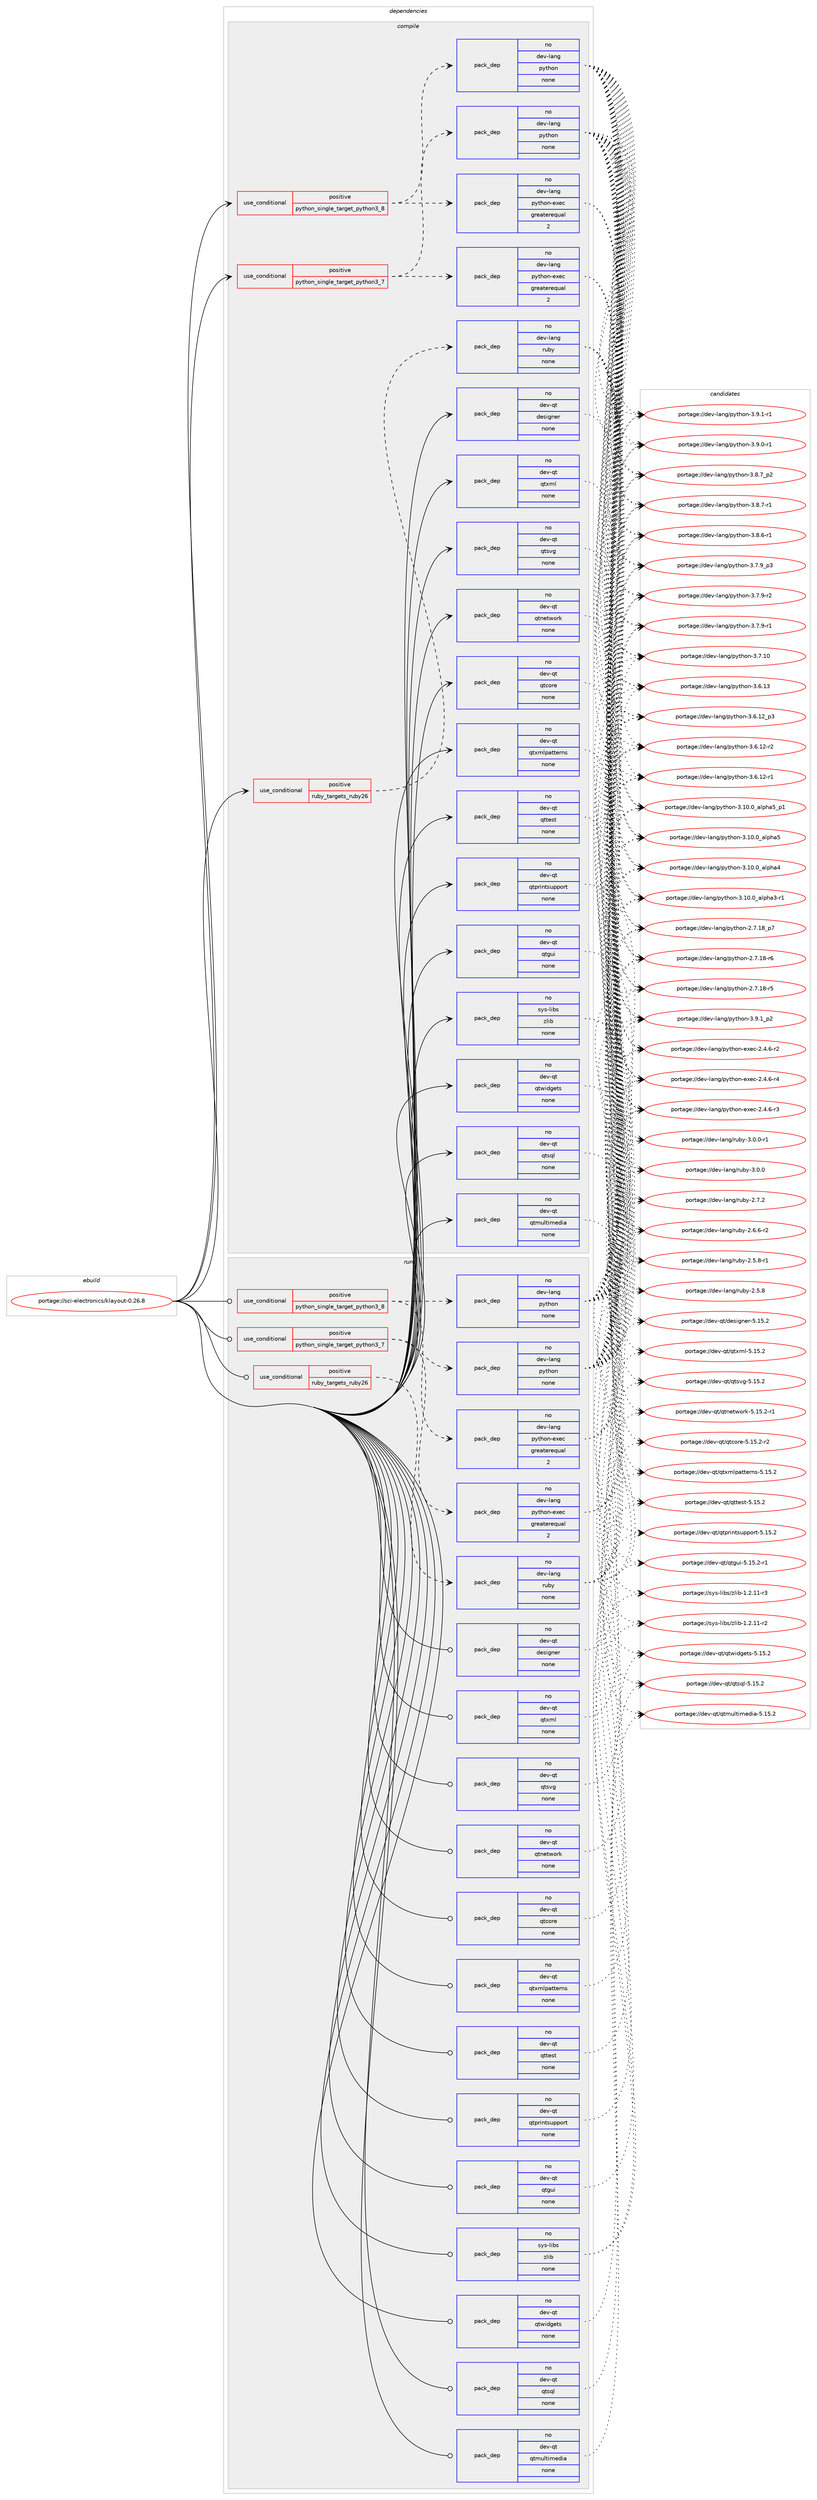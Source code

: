 digraph prolog {

# *************
# Graph options
# *************

newrank=true;
concentrate=true;
compound=true;
graph [rankdir=LR,fontname=Helvetica,fontsize=10,ranksep=1.5];#, ranksep=2.5, nodesep=0.2];
edge  [arrowhead=vee];
node  [fontname=Helvetica,fontsize=10];

# **********
# The ebuild
# **********

subgraph cluster_leftcol {
color=gray;
rank=same;
label=<<i>ebuild</i>>;
id [label="portage://sci-electronics/klayout-0.26.8", color=red, width=4, href="../sci-electronics/klayout-0.26.8.svg"];
}

# ****************
# The dependencies
# ****************

subgraph cluster_midcol {
color=gray;
label=<<i>dependencies</i>>;
subgraph cluster_compile {
fillcolor="#eeeeee";
style=filled;
label=<<i>compile</i>>;
subgraph cond2726 {
dependency9476 [label=<<TABLE BORDER="0" CELLBORDER="1" CELLSPACING="0" CELLPADDING="4"><TR><TD ROWSPAN="3" CELLPADDING="10">use_conditional</TD></TR><TR><TD>positive</TD></TR><TR><TD>python_single_target_python3_7</TD></TR></TABLE>>, shape=none, color=red];
subgraph pack6664 {
dependency9477 [label=<<TABLE BORDER="0" CELLBORDER="1" CELLSPACING="0" CELLPADDING="4" WIDTH="220"><TR><TD ROWSPAN="6" CELLPADDING="30">pack_dep</TD></TR><TR><TD WIDTH="110">no</TD></TR><TR><TD>dev-lang</TD></TR><TR><TD>python</TD></TR><TR><TD>none</TD></TR><TR><TD></TD></TR></TABLE>>, shape=none, color=blue];
}
dependency9476:e -> dependency9477:w [weight=20,style="dashed",arrowhead="vee"];
subgraph pack6665 {
dependency9478 [label=<<TABLE BORDER="0" CELLBORDER="1" CELLSPACING="0" CELLPADDING="4" WIDTH="220"><TR><TD ROWSPAN="6" CELLPADDING="30">pack_dep</TD></TR><TR><TD WIDTH="110">no</TD></TR><TR><TD>dev-lang</TD></TR><TR><TD>python-exec</TD></TR><TR><TD>greaterequal</TD></TR><TR><TD>2</TD></TR></TABLE>>, shape=none, color=blue];
}
dependency9476:e -> dependency9478:w [weight=20,style="dashed",arrowhead="vee"];
}
id:e -> dependency9476:w [weight=20,style="solid",arrowhead="vee"];
subgraph cond2727 {
dependency9479 [label=<<TABLE BORDER="0" CELLBORDER="1" CELLSPACING="0" CELLPADDING="4"><TR><TD ROWSPAN="3" CELLPADDING="10">use_conditional</TD></TR><TR><TD>positive</TD></TR><TR><TD>python_single_target_python3_8</TD></TR></TABLE>>, shape=none, color=red];
subgraph pack6666 {
dependency9480 [label=<<TABLE BORDER="0" CELLBORDER="1" CELLSPACING="0" CELLPADDING="4" WIDTH="220"><TR><TD ROWSPAN="6" CELLPADDING="30">pack_dep</TD></TR><TR><TD WIDTH="110">no</TD></TR><TR><TD>dev-lang</TD></TR><TR><TD>python</TD></TR><TR><TD>none</TD></TR><TR><TD></TD></TR></TABLE>>, shape=none, color=blue];
}
dependency9479:e -> dependency9480:w [weight=20,style="dashed",arrowhead="vee"];
subgraph pack6667 {
dependency9481 [label=<<TABLE BORDER="0" CELLBORDER="1" CELLSPACING="0" CELLPADDING="4" WIDTH="220"><TR><TD ROWSPAN="6" CELLPADDING="30">pack_dep</TD></TR><TR><TD WIDTH="110">no</TD></TR><TR><TD>dev-lang</TD></TR><TR><TD>python-exec</TD></TR><TR><TD>greaterequal</TD></TR><TR><TD>2</TD></TR></TABLE>>, shape=none, color=blue];
}
dependency9479:e -> dependency9481:w [weight=20,style="dashed",arrowhead="vee"];
}
id:e -> dependency9479:w [weight=20,style="solid",arrowhead="vee"];
subgraph cond2728 {
dependency9482 [label=<<TABLE BORDER="0" CELLBORDER="1" CELLSPACING="0" CELLPADDING="4"><TR><TD ROWSPAN="3" CELLPADDING="10">use_conditional</TD></TR><TR><TD>positive</TD></TR><TR><TD>ruby_targets_ruby26</TD></TR></TABLE>>, shape=none, color=red];
subgraph pack6668 {
dependency9483 [label=<<TABLE BORDER="0" CELLBORDER="1" CELLSPACING="0" CELLPADDING="4" WIDTH="220"><TR><TD ROWSPAN="6" CELLPADDING="30">pack_dep</TD></TR><TR><TD WIDTH="110">no</TD></TR><TR><TD>dev-lang</TD></TR><TR><TD>ruby</TD></TR><TR><TD>none</TD></TR><TR><TD></TD></TR></TABLE>>, shape=none, color=blue];
}
dependency9482:e -> dependency9483:w [weight=20,style="dashed",arrowhead="vee"];
}
id:e -> dependency9482:w [weight=20,style="solid",arrowhead="vee"];
subgraph pack6669 {
dependency9484 [label=<<TABLE BORDER="0" CELLBORDER="1" CELLSPACING="0" CELLPADDING="4" WIDTH="220"><TR><TD ROWSPAN="6" CELLPADDING="30">pack_dep</TD></TR><TR><TD WIDTH="110">no</TD></TR><TR><TD>dev-qt</TD></TR><TR><TD>designer</TD></TR><TR><TD>none</TD></TR><TR><TD></TD></TR></TABLE>>, shape=none, color=blue];
}
id:e -> dependency9484:w [weight=20,style="solid",arrowhead="vee"];
subgraph pack6670 {
dependency9485 [label=<<TABLE BORDER="0" CELLBORDER="1" CELLSPACING="0" CELLPADDING="4" WIDTH="220"><TR><TD ROWSPAN="6" CELLPADDING="30">pack_dep</TD></TR><TR><TD WIDTH="110">no</TD></TR><TR><TD>dev-qt</TD></TR><TR><TD>qtcore</TD></TR><TR><TD>none</TD></TR><TR><TD></TD></TR></TABLE>>, shape=none, color=blue];
}
id:e -> dependency9485:w [weight=20,style="solid",arrowhead="vee"];
subgraph pack6671 {
dependency9486 [label=<<TABLE BORDER="0" CELLBORDER="1" CELLSPACING="0" CELLPADDING="4" WIDTH="220"><TR><TD ROWSPAN="6" CELLPADDING="30">pack_dep</TD></TR><TR><TD WIDTH="110">no</TD></TR><TR><TD>dev-qt</TD></TR><TR><TD>qtgui</TD></TR><TR><TD>none</TD></TR><TR><TD></TD></TR></TABLE>>, shape=none, color=blue];
}
id:e -> dependency9486:w [weight=20,style="solid",arrowhead="vee"];
subgraph pack6672 {
dependency9487 [label=<<TABLE BORDER="0" CELLBORDER="1" CELLSPACING="0" CELLPADDING="4" WIDTH="220"><TR><TD ROWSPAN="6" CELLPADDING="30">pack_dep</TD></TR><TR><TD WIDTH="110">no</TD></TR><TR><TD>dev-qt</TD></TR><TR><TD>qtmultimedia</TD></TR><TR><TD>none</TD></TR><TR><TD></TD></TR></TABLE>>, shape=none, color=blue];
}
id:e -> dependency9487:w [weight=20,style="solid",arrowhead="vee"];
subgraph pack6673 {
dependency9488 [label=<<TABLE BORDER="0" CELLBORDER="1" CELLSPACING="0" CELLPADDING="4" WIDTH="220"><TR><TD ROWSPAN="6" CELLPADDING="30">pack_dep</TD></TR><TR><TD WIDTH="110">no</TD></TR><TR><TD>dev-qt</TD></TR><TR><TD>qtnetwork</TD></TR><TR><TD>none</TD></TR><TR><TD></TD></TR></TABLE>>, shape=none, color=blue];
}
id:e -> dependency9488:w [weight=20,style="solid",arrowhead="vee"];
subgraph pack6674 {
dependency9489 [label=<<TABLE BORDER="0" CELLBORDER="1" CELLSPACING="0" CELLPADDING="4" WIDTH="220"><TR><TD ROWSPAN="6" CELLPADDING="30">pack_dep</TD></TR><TR><TD WIDTH="110">no</TD></TR><TR><TD>dev-qt</TD></TR><TR><TD>qtprintsupport</TD></TR><TR><TD>none</TD></TR><TR><TD></TD></TR></TABLE>>, shape=none, color=blue];
}
id:e -> dependency9489:w [weight=20,style="solid",arrowhead="vee"];
subgraph pack6675 {
dependency9490 [label=<<TABLE BORDER="0" CELLBORDER="1" CELLSPACING="0" CELLPADDING="4" WIDTH="220"><TR><TD ROWSPAN="6" CELLPADDING="30">pack_dep</TD></TR><TR><TD WIDTH="110">no</TD></TR><TR><TD>dev-qt</TD></TR><TR><TD>qtsql</TD></TR><TR><TD>none</TD></TR><TR><TD></TD></TR></TABLE>>, shape=none, color=blue];
}
id:e -> dependency9490:w [weight=20,style="solid",arrowhead="vee"];
subgraph pack6676 {
dependency9491 [label=<<TABLE BORDER="0" CELLBORDER="1" CELLSPACING="0" CELLPADDING="4" WIDTH="220"><TR><TD ROWSPAN="6" CELLPADDING="30">pack_dep</TD></TR><TR><TD WIDTH="110">no</TD></TR><TR><TD>dev-qt</TD></TR><TR><TD>qtsvg</TD></TR><TR><TD>none</TD></TR><TR><TD></TD></TR></TABLE>>, shape=none, color=blue];
}
id:e -> dependency9491:w [weight=20,style="solid",arrowhead="vee"];
subgraph pack6677 {
dependency9492 [label=<<TABLE BORDER="0" CELLBORDER="1" CELLSPACING="0" CELLPADDING="4" WIDTH="220"><TR><TD ROWSPAN="6" CELLPADDING="30">pack_dep</TD></TR><TR><TD WIDTH="110">no</TD></TR><TR><TD>dev-qt</TD></TR><TR><TD>qttest</TD></TR><TR><TD>none</TD></TR><TR><TD></TD></TR></TABLE>>, shape=none, color=blue];
}
id:e -> dependency9492:w [weight=20,style="solid",arrowhead="vee"];
subgraph pack6678 {
dependency9493 [label=<<TABLE BORDER="0" CELLBORDER="1" CELLSPACING="0" CELLPADDING="4" WIDTH="220"><TR><TD ROWSPAN="6" CELLPADDING="30">pack_dep</TD></TR><TR><TD WIDTH="110">no</TD></TR><TR><TD>dev-qt</TD></TR><TR><TD>qtwidgets</TD></TR><TR><TD>none</TD></TR><TR><TD></TD></TR></TABLE>>, shape=none, color=blue];
}
id:e -> dependency9493:w [weight=20,style="solid",arrowhead="vee"];
subgraph pack6679 {
dependency9494 [label=<<TABLE BORDER="0" CELLBORDER="1" CELLSPACING="0" CELLPADDING="4" WIDTH="220"><TR><TD ROWSPAN="6" CELLPADDING="30">pack_dep</TD></TR><TR><TD WIDTH="110">no</TD></TR><TR><TD>dev-qt</TD></TR><TR><TD>qtxml</TD></TR><TR><TD>none</TD></TR><TR><TD></TD></TR></TABLE>>, shape=none, color=blue];
}
id:e -> dependency9494:w [weight=20,style="solid",arrowhead="vee"];
subgraph pack6680 {
dependency9495 [label=<<TABLE BORDER="0" CELLBORDER="1" CELLSPACING="0" CELLPADDING="4" WIDTH="220"><TR><TD ROWSPAN="6" CELLPADDING="30">pack_dep</TD></TR><TR><TD WIDTH="110">no</TD></TR><TR><TD>dev-qt</TD></TR><TR><TD>qtxmlpatterns</TD></TR><TR><TD>none</TD></TR><TR><TD></TD></TR></TABLE>>, shape=none, color=blue];
}
id:e -> dependency9495:w [weight=20,style="solid",arrowhead="vee"];
subgraph pack6681 {
dependency9496 [label=<<TABLE BORDER="0" CELLBORDER="1" CELLSPACING="0" CELLPADDING="4" WIDTH="220"><TR><TD ROWSPAN="6" CELLPADDING="30">pack_dep</TD></TR><TR><TD WIDTH="110">no</TD></TR><TR><TD>sys-libs</TD></TR><TR><TD>zlib</TD></TR><TR><TD>none</TD></TR><TR><TD></TD></TR></TABLE>>, shape=none, color=blue];
}
id:e -> dependency9496:w [weight=20,style="solid",arrowhead="vee"];
}
subgraph cluster_compileandrun {
fillcolor="#eeeeee";
style=filled;
label=<<i>compile and run</i>>;
}
subgraph cluster_run {
fillcolor="#eeeeee";
style=filled;
label=<<i>run</i>>;
subgraph cond2729 {
dependency9497 [label=<<TABLE BORDER="0" CELLBORDER="1" CELLSPACING="0" CELLPADDING="4"><TR><TD ROWSPAN="3" CELLPADDING="10">use_conditional</TD></TR><TR><TD>positive</TD></TR><TR><TD>python_single_target_python3_7</TD></TR></TABLE>>, shape=none, color=red];
subgraph pack6682 {
dependency9498 [label=<<TABLE BORDER="0" CELLBORDER="1" CELLSPACING="0" CELLPADDING="4" WIDTH="220"><TR><TD ROWSPAN="6" CELLPADDING="30">pack_dep</TD></TR><TR><TD WIDTH="110">no</TD></TR><TR><TD>dev-lang</TD></TR><TR><TD>python</TD></TR><TR><TD>none</TD></TR><TR><TD></TD></TR></TABLE>>, shape=none, color=blue];
}
dependency9497:e -> dependency9498:w [weight=20,style="dashed",arrowhead="vee"];
subgraph pack6683 {
dependency9499 [label=<<TABLE BORDER="0" CELLBORDER="1" CELLSPACING="0" CELLPADDING="4" WIDTH="220"><TR><TD ROWSPAN="6" CELLPADDING="30">pack_dep</TD></TR><TR><TD WIDTH="110">no</TD></TR><TR><TD>dev-lang</TD></TR><TR><TD>python-exec</TD></TR><TR><TD>greaterequal</TD></TR><TR><TD>2</TD></TR></TABLE>>, shape=none, color=blue];
}
dependency9497:e -> dependency9499:w [weight=20,style="dashed",arrowhead="vee"];
}
id:e -> dependency9497:w [weight=20,style="solid",arrowhead="odot"];
subgraph cond2730 {
dependency9500 [label=<<TABLE BORDER="0" CELLBORDER="1" CELLSPACING="0" CELLPADDING="4"><TR><TD ROWSPAN="3" CELLPADDING="10">use_conditional</TD></TR><TR><TD>positive</TD></TR><TR><TD>python_single_target_python3_8</TD></TR></TABLE>>, shape=none, color=red];
subgraph pack6684 {
dependency9501 [label=<<TABLE BORDER="0" CELLBORDER="1" CELLSPACING="0" CELLPADDING="4" WIDTH="220"><TR><TD ROWSPAN="6" CELLPADDING="30">pack_dep</TD></TR><TR><TD WIDTH="110">no</TD></TR><TR><TD>dev-lang</TD></TR><TR><TD>python</TD></TR><TR><TD>none</TD></TR><TR><TD></TD></TR></TABLE>>, shape=none, color=blue];
}
dependency9500:e -> dependency9501:w [weight=20,style="dashed",arrowhead="vee"];
subgraph pack6685 {
dependency9502 [label=<<TABLE BORDER="0" CELLBORDER="1" CELLSPACING="0" CELLPADDING="4" WIDTH="220"><TR><TD ROWSPAN="6" CELLPADDING="30">pack_dep</TD></TR><TR><TD WIDTH="110">no</TD></TR><TR><TD>dev-lang</TD></TR><TR><TD>python-exec</TD></TR><TR><TD>greaterequal</TD></TR><TR><TD>2</TD></TR></TABLE>>, shape=none, color=blue];
}
dependency9500:e -> dependency9502:w [weight=20,style="dashed",arrowhead="vee"];
}
id:e -> dependency9500:w [weight=20,style="solid",arrowhead="odot"];
subgraph cond2731 {
dependency9503 [label=<<TABLE BORDER="0" CELLBORDER="1" CELLSPACING="0" CELLPADDING="4"><TR><TD ROWSPAN="3" CELLPADDING="10">use_conditional</TD></TR><TR><TD>positive</TD></TR><TR><TD>ruby_targets_ruby26</TD></TR></TABLE>>, shape=none, color=red];
subgraph pack6686 {
dependency9504 [label=<<TABLE BORDER="0" CELLBORDER="1" CELLSPACING="0" CELLPADDING="4" WIDTH="220"><TR><TD ROWSPAN="6" CELLPADDING="30">pack_dep</TD></TR><TR><TD WIDTH="110">no</TD></TR><TR><TD>dev-lang</TD></TR><TR><TD>ruby</TD></TR><TR><TD>none</TD></TR><TR><TD></TD></TR></TABLE>>, shape=none, color=blue];
}
dependency9503:e -> dependency9504:w [weight=20,style="dashed",arrowhead="vee"];
}
id:e -> dependency9503:w [weight=20,style="solid",arrowhead="odot"];
subgraph pack6687 {
dependency9505 [label=<<TABLE BORDER="0" CELLBORDER="1" CELLSPACING="0" CELLPADDING="4" WIDTH="220"><TR><TD ROWSPAN="6" CELLPADDING="30">pack_dep</TD></TR><TR><TD WIDTH="110">no</TD></TR><TR><TD>dev-qt</TD></TR><TR><TD>designer</TD></TR><TR><TD>none</TD></TR><TR><TD></TD></TR></TABLE>>, shape=none, color=blue];
}
id:e -> dependency9505:w [weight=20,style="solid",arrowhead="odot"];
subgraph pack6688 {
dependency9506 [label=<<TABLE BORDER="0" CELLBORDER="1" CELLSPACING="0" CELLPADDING="4" WIDTH="220"><TR><TD ROWSPAN="6" CELLPADDING="30">pack_dep</TD></TR><TR><TD WIDTH="110">no</TD></TR><TR><TD>dev-qt</TD></TR><TR><TD>qtcore</TD></TR><TR><TD>none</TD></TR><TR><TD></TD></TR></TABLE>>, shape=none, color=blue];
}
id:e -> dependency9506:w [weight=20,style="solid",arrowhead="odot"];
subgraph pack6689 {
dependency9507 [label=<<TABLE BORDER="0" CELLBORDER="1" CELLSPACING="0" CELLPADDING="4" WIDTH="220"><TR><TD ROWSPAN="6" CELLPADDING="30">pack_dep</TD></TR><TR><TD WIDTH="110">no</TD></TR><TR><TD>dev-qt</TD></TR><TR><TD>qtgui</TD></TR><TR><TD>none</TD></TR><TR><TD></TD></TR></TABLE>>, shape=none, color=blue];
}
id:e -> dependency9507:w [weight=20,style="solid",arrowhead="odot"];
subgraph pack6690 {
dependency9508 [label=<<TABLE BORDER="0" CELLBORDER="1" CELLSPACING="0" CELLPADDING="4" WIDTH="220"><TR><TD ROWSPAN="6" CELLPADDING="30">pack_dep</TD></TR><TR><TD WIDTH="110">no</TD></TR><TR><TD>dev-qt</TD></TR><TR><TD>qtmultimedia</TD></TR><TR><TD>none</TD></TR><TR><TD></TD></TR></TABLE>>, shape=none, color=blue];
}
id:e -> dependency9508:w [weight=20,style="solid",arrowhead="odot"];
subgraph pack6691 {
dependency9509 [label=<<TABLE BORDER="0" CELLBORDER="1" CELLSPACING="0" CELLPADDING="4" WIDTH="220"><TR><TD ROWSPAN="6" CELLPADDING="30">pack_dep</TD></TR><TR><TD WIDTH="110">no</TD></TR><TR><TD>dev-qt</TD></TR><TR><TD>qtnetwork</TD></TR><TR><TD>none</TD></TR><TR><TD></TD></TR></TABLE>>, shape=none, color=blue];
}
id:e -> dependency9509:w [weight=20,style="solid",arrowhead="odot"];
subgraph pack6692 {
dependency9510 [label=<<TABLE BORDER="0" CELLBORDER="1" CELLSPACING="0" CELLPADDING="4" WIDTH="220"><TR><TD ROWSPAN="6" CELLPADDING="30">pack_dep</TD></TR><TR><TD WIDTH="110">no</TD></TR><TR><TD>dev-qt</TD></TR><TR><TD>qtprintsupport</TD></TR><TR><TD>none</TD></TR><TR><TD></TD></TR></TABLE>>, shape=none, color=blue];
}
id:e -> dependency9510:w [weight=20,style="solid",arrowhead="odot"];
subgraph pack6693 {
dependency9511 [label=<<TABLE BORDER="0" CELLBORDER="1" CELLSPACING="0" CELLPADDING="4" WIDTH="220"><TR><TD ROWSPAN="6" CELLPADDING="30">pack_dep</TD></TR><TR><TD WIDTH="110">no</TD></TR><TR><TD>dev-qt</TD></TR><TR><TD>qtsql</TD></TR><TR><TD>none</TD></TR><TR><TD></TD></TR></TABLE>>, shape=none, color=blue];
}
id:e -> dependency9511:w [weight=20,style="solid",arrowhead="odot"];
subgraph pack6694 {
dependency9512 [label=<<TABLE BORDER="0" CELLBORDER="1" CELLSPACING="0" CELLPADDING="4" WIDTH="220"><TR><TD ROWSPAN="6" CELLPADDING="30">pack_dep</TD></TR><TR><TD WIDTH="110">no</TD></TR><TR><TD>dev-qt</TD></TR><TR><TD>qtsvg</TD></TR><TR><TD>none</TD></TR><TR><TD></TD></TR></TABLE>>, shape=none, color=blue];
}
id:e -> dependency9512:w [weight=20,style="solid",arrowhead="odot"];
subgraph pack6695 {
dependency9513 [label=<<TABLE BORDER="0" CELLBORDER="1" CELLSPACING="0" CELLPADDING="4" WIDTH="220"><TR><TD ROWSPAN="6" CELLPADDING="30">pack_dep</TD></TR><TR><TD WIDTH="110">no</TD></TR><TR><TD>dev-qt</TD></TR><TR><TD>qttest</TD></TR><TR><TD>none</TD></TR><TR><TD></TD></TR></TABLE>>, shape=none, color=blue];
}
id:e -> dependency9513:w [weight=20,style="solid",arrowhead="odot"];
subgraph pack6696 {
dependency9514 [label=<<TABLE BORDER="0" CELLBORDER="1" CELLSPACING="0" CELLPADDING="4" WIDTH="220"><TR><TD ROWSPAN="6" CELLPADDING="30">pack_dep</TD></TR><TR><TD WIDTH="110">no</TD></TR><TR><TD>dev-qt</TD></TR><TR><TD>qtwidgets</TD></TR><TR><TD>none</TD></TR><TR><TD></TD></TR></TABLE>>, shape=none, color=blue];
}
id:e -> dependency9514:w [weight=20,style="solid",arrowhead="odot"];
subgraph pack6697 {
dependency9515 [label=<<TABLE BORDER="0" CELLBORDER="1" CELLSPACING="0" CELLPADDING="4" WIDTH="220"><TR><TD ROWSPAN="6" CELLPADDING="30">pack_dep</TD></TR><TR><TD WIDTH="110">no</TD></TR><TR><TD>dev-qt</TD></TR><TR><TD>qtxml</TD></TR><TR><TD>none</TD></TR><TR><TD></TD></TR></TABLE>>, shape=none, color=blue];
}
id:e -> dependency9515:w [weight=20,style="solid",arrowhead="odot"];
subgraph pack6698 {
dependency9516 [label=<<TABLE BORDER="0" CELLBORDER="1" CELLSPACING="0" CELLPADDING="4" WIDTH="220"><TR><TD ROWSPAN="6" CELLPADDING="30">pack_dep</TD></TR><TR><TD WIDTH="110">no</TD></TR><TR><TD>dev-qt</TD></TR><TR><TD>qtxmlpatterns</TD></TR><TR><TD>none</TD></TR><TR><TD></TD></TR></TABLE>>, shape=none, color=blue];
}
id:e -> dependency9516:w [weight=20,style="solid",arrowhead="odot"];
subgraph pack6699 {
dependency9517 [label=<<TABLE BORDER="0" CELLBORDER="1" CELLSPACING="0" CELLPADDING="4" WIDTH="220"><TR><TD ROWSPAN="6" CELLPADDING="30">pack_dep</TD></TR><TR><TD WIDTH="110">no</TD></TR><TR><TD>sys-libs</TD></TR><TR><TD>zlib</TD></TR><TR><TD>none</TD></TR><TR><TD></TD></TR></TABLE>>, shape=none, color=blue];
}
id:e -> dependency9517:w [weight=20,style="solid",arrowhead="odot"];
}
}

# **************
# The candidates
# **************

subgraph cluster_choices {
rank=same;
color=gray;
label=<<i>candidates</i>>;

subgraph choice6664 {
color=black;
nodesep=1;
choice1001011184510897110103471121211161041111104551465746499511250 [label="portage://dev-lang/python-3.9.1_p2", color=red, width=4,href="../dev-lang/python-3.9.1_p2.svg"];
choice1001011184510897110103471121211161041111104551465746494511449 [label="portage://dev-lang/python-3.9.1-r1", color=red, width=4,href="../dev-lang/python-3.9.1-r1.svg"];
choice1001011184510897110103471121211161041111104551465746484511449 [label="portage://dev-lang/python-3.9.0-r1", color=red, width=4,href="../dev-lang/python-3.9.0-r1.svg"];
choice1001011184510897110103471121211161041111104551465646559511250 [label="portage://dev-lang/python-3.8.7_p2", color=red, width=4,href="../dev-lang/python-3.8.7_p2.svg"];
choice1001011184510897110103471121211161041111104551465646554511449 [label="portage://dev-lang/python-3.8.7-r1", color=red, width=4,href="../dev-lang/python-3.8.7-r1.svg"];
choice1001011184510897110103471121211161041111104551465646544511449 [label="portage://dev-lang/python-3.8.6-r1", color=red, width=4,href="../dev-lang/python-3.8.6-r1.svg"];
choice1001011184510897110103471121211161041111104551465546579511251 [label="portage://dev-lang/python-3.7.9_p3", color=red, width=4,href="../dev-lang/python-3.7.9_p3.svg"];
choice1001011184510897110103471121211161041111104551465546574511450 [label="portage://dev-lang/python-3.7.9-r2", color=red, width=4,href="../dev-lang/python-3.7.9-r2.svg"];
choice1001011184510897110103471121211161041111104551465546574511449 [label="portage://dev-lang/python-3.7.9-r1", color=red, width=4,href="../dev-lang/python-3.7.9-r1.svg"];
choice10010111845108971101034711212111610411111045514655464948 [label="portage://dev-lang/python-3.7.10", color=red, width=4,href="../dev-lang/python-3.7.10.svg"];
choice10010111845108971101034711212111610411111045514654464951 [label="portage://dev-lang/python-3.6.13", color=red, width=4,href="../dev-lang/python-3.6.13.svg"];
choice100101118451089711010347112121116104111110455146544649509511251 [label="portage://dev-lang/python-3.6.12_p3", color=red, width=4,href="../dev-lang/python-3.6.12_p3.svg"];
choice100101118451089711010347112121116104111110455146544649504511450 [label="portage://dev-lang/python-3.6.12-r2", color=red, width=4,href="../dev-lang/python-3.6.12-r2.svg"];
choice100101118451089711010347112121116104111110455146544649504511449 [label="portage://dev-lang/python-3.6.12-r1", color=red, width=4,href="../dev-lang/python-3.6.12-r1.svg"];
choice10010111845108971101034711212111610411111045514649484648959710811210497539511249 [label="portage://dev-lang/python-3.10.0_alpha5_p1", color=red, width=4,href="../dev-lang/python-3.10.0_alpha5_p1.svg"];
choice1001011184510897110103471121211161041111104551464948464895971081121049753 [label="portage://dev-lang/python-3.10.0_alpha5", color=red, width=4,href="../dev-lang/python-3.10.0_alpha5.svg"];
choice1001011184510897110103471121211161041111104551464948464895971081121049752 [label="portage://dev-lang/python-3.10.0_alpha4", color=red, width=4,href="../dev-lang/python-3.10.0_alpha4.svg"];
choice10010111845108971101034711212111610411111045514649484648959710811210497514511449 [label="portage://dev-lang/python-3.10.0_alpha3-r1", color=red, width=4,href="../dev-lang/python-3.10.0_alpha3-r1.svg"];
choice100101118451089711010347112121116104111110455046554649569511255 [label="portage://dev-lang/python-2.7.18_p7", color=red, width=4,href="../dev-lang/python-2.7.18_p7.svg"];
choice100101118451089711010347112121116104111110455046554649564511454 [label="portage://dev-lang/python-2.7.18-r6", color=red, width=4,href="../dev-lang/python-2.7.18-r6.svg"];
choice100101118451089711010347112121116104111110455046554649564511453 [label="portage://dev-lang/python-2.7.18-r5", color=red, width=4,href="../dev-lang/python-2.7.18-r5.svg"];
dependency9477:e -> choice1001011184510897110103471121211161041111104551465746499511250:w [style=dotted,weight="100"];
dependency9477:e -> choice1001011184510897110103471121211161041111104551465746494511449:w [style=dotted,weight="100"];
dependency9477:e -> choice1001011184510897110103471121211161041111104551465746484511449:w [style=dotted,weight="100"];
dependency9477:e -> choice1001011184510897110103471121211161041111104551465646559511250:w [style=dotted,weight="100"];
dependency9477:e -> choice1001011184510897110103471121211161041111104551465646554511449:w [style=dotted,weight="100"];
dependency9477:e -> choice1001011184510897110103471121211161041111104551465646544511449:w [style=dotted,weight="100"];
dependency9477:e -> choice1001011184510897110103471121211161041111104551465546579511251:w [style=dotted,weight="100"];
dependency9477:e -> choice1001011184510897110103471121211161041111104551465546574511450:w [style=dotted,weight="100"];
dependency9477:e -> choice1001011184510897110103471121211161041111104551465546574511449:w [style=dotted,weight="100"];
dependency9477:e -> choice10010111845108971101034711212111610411111045514655464948:w [style=dotted,weight="100"];
dependency9477:e -> choice10010111845108971101034711212111610411111045514654464951:w [style=dotted,weight="100"];
dependency9477:e -> choice100101118451089711010347112121116104111110455146544649509511251:w [style=dotted,weight="100"];
dependency9477:e -> choice100101118451089711010347112121116104111110455146544649504511450:w [style=dotted,weight="100"];
dependency9477:e -> choice100101118451089711010347112121116104111110455146544649504511449:w [style=dotted,weight="100"];
dependency9477:e -> choice10010111845108971101034711212111610411111045514649484648959710811210497539511249:w [style=dotted,weight="100"];
dependency9477:e -> choice1001011184510897110103471121211161041111104551464948464895971081121049753:w [style=dotted,weight="100"];
dependency9477:e -> choice1001011184510897110103471121211161041111104551464948464895971081121049752:w [style=dotted,weight="100"];
dependency9477:e -> choice10010111845108971101034711212111610411111045514649484648959710811210497514511449:w [style=dotted,weight="100"];
dependency9477:e -> choice100101118451089711010347112121116104111110455046554649569511255:w [style=dotted,weight="100"];
dependency9477:e -> choice100101118451089711010347112121116104111110455046554649564511454:w [style=dotted,weight="100"];
dependency9477:e -> choice100101118451089711010347112121116104111110455046554649564511453:w [style=dotted,weight="100"];
}
subgraph choice6665 {
color=black;
nodesep=1;
choice10010111845108971101034711212111610411111045101120101994550465246544511452 [label="portage://dev-lang/python-exec-2.4.6-r4", color=red, width=4,href="../dev-lang/python-exec-2.4.6-r4.svg"];
choice10010111845108971101034711212111610411111045101120101994550465246544511451 [label="portage://dev-lang/python-exec-2.4.6-r3", color=red, width=4,href="../dev-lang/python-exec-2.4.6-r3.svg"];
choice10010111845108971101034711212111610411111045101120101994550465246544511450 [label="portage://dev-lang/python-exec-2.4.6-r2", color=red, width=4,href="../dev-lang/python-exec-2.4.6-r2.svg"];
dependency9478:e -> choice10010111845108971101034711212111610411111045101120101994550465246544511452:w [style=dotted,weight="100"];
dependency9478:e -> choice10010111845108971101034711212111610411111045101120101994550465246544511451:w [style=dotted,weight="100"];
dependency9478:e -> choice10010111845108971101034711212111610411111045101120101994550465246544511450:w [style=dotted,weight="100"];
}
subgraph choice6666 {
color=black;
nodesep=1;
choice1001011184510897110103471121211161041111104551465746499511250 [label="portage://dev-lang/python-3.9.1_p2", color=red, width=4,href="../dev-lang/python-3.9.1_p2.svg"];
choice1001011184510897110103471121211161041111104551465746494511449 [label="portage://dev-lang/python-3.9.1-r1", color=red, width=4,href="../dev-lang/python-3.9.1-r1.svg"];
choice1001011184510897110103471121211161041111104551465746484511449 [label="portage://dev-lang/python-3.9.0-r1", color=red, width=4,href="../dev-lang/python-3.9.0-r1.svg"];
choice1001011184510897110103471121211161041111104551465646559511250 [label="portage://dev-lang/python-3.8.7_p2", color=red, width=4,href="../dev-lang/python-3.8.7_p2.svg"];
choice1001011184510897110103471121211161041111104551465646554511449 [label="portage://dev-lang/python-3.8.7-r1", color=red, width=4,href="../dev-lang/python-3.8.7-r1.svg"];
choice1001011184510897110103471121211161041111104551465646544511449 [label="portage://dev-lang/python-3.8.6-r1", color=red, width=4,href="../dev-lang/python-3.8.6-r1.svg"];
choice1001011184510897110103471121211161041111104551465546579511251 [label="portage://dev-lang/python-3.7.9_p3", color=red, width=4,href="../dev-lang/python-3.7.9_p3.svg"];
choice1001011184510897110103471121211161041111104551465546574511450 [label="portage://dev-lang/python-3.7.9-r2", color=red, width=4,href="../dev-lang/python-3.7.9-r2.svg"];
choice1001011184510897110103471121211161041111104551465546574511449 [label="portage://dev-lang/python-3.7.9-r1", color=red, width=4,href="../dev-lang/python-3.7.9-r1.svg"];
choice10010111845108971101034711212111610411111045514655464948 [label="portage://dev-lang/python-3.7.10", color=red, width=4,href="../dev-lang/python-3.7.10.svg"];
choice10010111845108971101034711212111610411111045514654464951 [label="portage://dev-lang/python-3.6.13", color=red, width=4,href="../dev-lang/python-3.6.13.svg"];
choice100101118451089711010347112121116104111110455146544649509511251 [label="portage://dev-lang/python-3.6.12_p3", color=red, width=4,href="../dev-lang/python-3.6.12_p3.svg"];
choice100101118451089711010347112121116104111110455146544649504511450 [label="portage://dev-lang/python-3.6.12-r2", color=red, width=4,href="../dev-lang/python-3.6.12-r2.svg"];
choice100101118451089711010347112121116104111110455146544649504511449 [label="portage://dev-lang/python-3.6.12-r1", color=red, width=4,href="../dev-lang/python-3.6.12-r1.svg"];
choice10010111845108971101034711212111610411111045514649484648959710811210497539511249 [label="portage://dev-lang/python-3.10.0_alpha5_p1", color=red, width=4,href="../dev-lang/python-3.10.0_alpha5_p1.svg"];
choice1001011184510897110103471121211161041111104551464948464895971081121049753 [label="portage://dev-lang/python-3.10.0_alpha5", color=red, width=4,href="../dev-lang/python-3.10.0_alpha5.svg"];
choice1001011184510897110103471121211161041111104551464948464895971081121049752 [label="portage://dev-lang/python-3.10.0_alpha4", color=red, width=4,href="../dev-lang/python-3.10.0_alpha4.svg"];
choice10010111845108971101034711212111610411111045514649484648959710811210497514511449 [label="portage://dev-lang/python-3.10.0_alpha3-r1", color=red, width=4,href="../dev-lang/python-3.10.0_alpha3-r1.svg"];
choice100101118451089711010347112121116104111110455046554649569511255 [label="portage://dev-lang/python-2.7.18_p7", color=red, width=4,href="../dev-lang/python-2.7.18_p7.svg"];
choice100101118451089711010347112121116104111110455046554649564511454 [label="portage://dev-lang/python-2.7.18-r6", color=red, width=4,href="../dev-lang/python-2.7.18-r6.svg"];
choice100101118451089711010347112121116104111110455046554649564511453 [label="portage://dev-lang/python-2.7.18-r5", color=red, width=4,href="../dev-lang/python-2.7.18-r5.svg"];
dependency9480:e -> choice1001011184510897110103471121211161041111104551465746499511250:w [style=dotted,weight="100"];
dependency9480:e -> choice1001011184510897110103471121211161041111104551465746494511449:w [style=dotted,weight="100"];
dependency9480:e -> choice1001011184510897110103471121211161041111104551465746484511449:w [style=dotted,weight="100"];
dependency9480:e -> choice1001011184510897110103471121211161041111104551465646559511250:w [style=dotted,weight="100"];
dependency9480:e -> choice1001011184510897110103471121211161041111104551465646554511449:w [style=dotted,weight="100"];
dependency9480:e -> choice1001011184510897110103471121211161041111104551465646544511449:w [style=dotted,weight="100"];
dependency9480:e -> choice1001011184510897110103471121211161041111104551465546579511251:w [style=dotted,weight="100"];
dependency9480:e -> choice1001011184510897110103471121211161041111104551465546574511450:w [style=dotted,weight="100"];
dependency9480:e -> choice1001011184510897110103471121211161041111104551465546574511449:w [style=dotted,weight="100"];
dependency9480:e -> choice10010111845108971101034711212111610411111045514655464948:w [style=dotted,weight="100"];
dependency9480:e -> choice10010111845108971101034711212111610411111045514654464951:w [style=dotted,weight="100"];
dependency9480:e -> choice100101118451089711010347112121116104111110455146544649509511251:w [style=dotted,weight="100"];
dependency9480:e -> choice100101118451089711010347112121116104111110455146544649504511450:w [style=dotted,weight="100"];
dependency9480:e -> choice100101118451089711010347112121116104111110455146544649504511449:w [style=dotted,weight="100"];
dependency9480:e -> choice10010111845108971101034711212111610411111045514649484648959710811210497539511249:w [style=dotted,weight="100"];
dependency9480:e -> choice1001011184510897110103471121211161041111104551464948464895971081121049753:w [style=dotted,weight="100"];
dependency9480:e -> choice1001011184510897110103471121211161041111104551464948464895971081121049752:w [style=dotted,weight="100"];
dependency9480:e -> choice10010111845108971101034711212111610411111045514649484648959710811210497514511449:w [style=dotted,weight="100"];
dependency9480:e -> choice100101118451089711010347112121116104111110455046554649569511255:w [style=dotted,weight="100"];
dependency9480:e -> choice100101118451089711010347112121116104111110455046554649564511454:w [style=dotted,weight="100"];
dependency9480:e -> choice100101118451089711010347112121116104111110455046554649564511453:w [style=dotted,weight="100"];
}
subgraph choice6667 {
color=black;
nodesep=1;
choice10010111845108971101034711212111610411111045101120101994550465246544511452 [label="portage://dev-lang/python-exec-2.4.6-r4", color=red, width=4,href="../dev-lang/python-exec-2.4.6-r4.svg"];
choice10010111845108971101034711212111610411111045101120101994550465246544511451 [label="portage://dev-lang/python-exec-2.4.6-r3", color=red, width=4,href="../dev-lang/python-exec-2.4.6-r3.svg"];
choice10010111845108971101034711212111610411111045101120101994550465246544511450 [label="portage://dev-lang/python-exec-2.4.6-r2", color=red, width=4,href="../dev-lang/python-exec-2.4.6-r2.svg"];
dependency9481:e -> choice10010111845108971101034711212111610411111045101120101994550465246544511452:w [style=dotted,weight="100"];
dependency9481:e -> choice10010111845108971101034711212111610411111045101120101994550465246544511451:w [style=dotted,weight="100"];
dependency9481:e -> choice10010111845108971101034711212111610411111045101120101994550465246544511450:w [style=dotted,weight="100"];
}
subgraph choice6668 {
color=black;
nodesep=1;
choice100101118451089711010347114117981214551464846484511449 [label="portage://dev-lang/ruby-3.0.0-r1", color=red, width=4,href="../dev-lang/ruby-3.0.0-r1.svg"];
choice10010111845108971101034711411798121455146484648 [label="portage://dev-lang/ruby-3.0.0", color=red, width=4,href="../dev-lang/ruby-3.0.0.svg"];
choice10010111845108971101034711411798121455046554650 [label="portage://dev-lang/ruby-2.7.2", color=red, width=4,href="../dev-lang/ruby-2.7.2.svg"];
choice100101118451089711010347114117981214550465446544511450 [label="portage://dev-lang/ruby-2.6.6-r2", color=red, width=4,href="../dev-lang/ruby-2.6.6-r2.svg"];
choice100101118451089711010347114117981214550465346564511449 [label="portage://dev-lang/ruby-2.5.8-r1", color=red, width=4,href="../dev-lang/ruby-2.5.8-r1.svg"];
choice10010111845108971101034711411798121455046534656 [label="portage://dev-lang/ruby-2.5.8", color=red, width=4,href="../dev-lang/ruby-2.5.8.svg"];
dependency9483:e -> choice100101118451089711010347114117981214551464846484511449:w [style=dotted,weight="100"];
dependency9483:e -> choice10010111845108971101034711411798121455146484648:w [style=dotted,weight="100"];
dependency9483:e -> choice10010111845108971101034711411798121455046554650:w [style=dotted,weight="100"];
dependency9483:e -> choice100101118451089711010347114117981214550465446544511450:w [style=dotted,weight="100"];
dependency9483:e -> choice100101118451089711010347114117981214550465346564511449:w [style=dotted,weight="100"];
dependency9483:e -> choice10010111845108971101034711411798121455046534656:w [style=dotted,weight="100"];
}
subgraph choice6669 {
color=black;
nodesep=1;
choice100101118451131164710010111510510311010111445534649534650 [label="portage://dev-qt/designer-5.15.2", color=red, width=4,href="../dev-qt/designer-5.15.2.svg"];
dependency9484:e -> choice100101118451131164710010111510510311010111445534649534650:w [style=dotted,weight="100"];
}
subgraph choice6670 {
color=black;
nodesep=1;
choice100101118451131164711311699111114101455346495346504511450 [label="portage://dev-qt/qtcore-5.15.2-r2", color=red, width=4,href="../dev-qt/qtcore-5.15.2-r2.svg"];
dependency9485:e -> choice100101118451131164711311699111114101455346495346504511450:w [style=dotted,weight="100"];
}
subgraph choice6671 {
color=black;
nodesep=1;
choice1001011184511311647113116103117105455346495346504511449 [label="portage://dev-qt/qtgui-5.15.2-r1", color=red, width=4,href="../dev-qt/qtgui-5.15.2-r1.svg"];
dependency9486:e -> choice1001011184511311647113116103117105455346495346504511449:w [style=dotted,weight="100"];
}
subgraph choice6672 {
color=black;
nodesep=1;
choice10010111845113116471131161091171081161051091011001059745534649534650 [label="portage://dev-qt/qtmultimedia-5.15.2", color=red, width=4,href="../dev-qt/qtmultimedia-5.15.2.svg"];
dependency9487:e -> choice10010111845113116471131161091171081161051091011001059745534649534650:w [style=dotted,weight="100"];
}
subgraph choice6673 {
color=black;
nodesep=1;
choice1001011184511311647113116110101116119111114107455346495346504511449 [label="portage://dev-qt/qtnetwork-5.15.2-r1", color=red, width=4,href="../dev-qt/qtnetwork-5.15.2-r1.svg"];
dependency9488:e -> choice1001011184511311647113116110101116119111114107455346495346504511449:w [style=dotted,weight="100"];
}
subgraph choice6674 {
color=black;
nodesep=1;
choice100101118451131164711311611211410511011611511711211211111411645534649534650 [label="portage://dev-qt/qtprintsupport-5.15.2", color=red, width=4,href="../dev-qt/qtprintsupport-5.15.2.svg"];
dependency9489:e -> choice100101118451131164711311611211410511011611511711211211111411645534649534650:w [style=dotted,weight="100"];
}
subgraph choice6675 {
color=black;
nodesep=1;
choice100101118451131164711311611511310845534649534650 [label="portage://dev-qt/qtsql-5.15.2", color=red, width=4,href="../dev-qt/qtsql-5.15.2.svg"];
dependency9490:e -> choice100101118451131164711311611511310845534649534650:w [style=dotted,weight="100"];
}
subgraph choice6676 {
color=black;
nodesep=1;
choice100101118451131164711311611511810345534649534650 [label="portage://dev-qt/qtsvg-5.15.2", color=red, width=4,href="../dev-qt/qtsvg-5.15.2.svg"];
dependency9491:e -> choice100101118451131164711311611511810345534649534650:w [style=dotted,weight="100"];
}
subgraph choice6677 {
color=black;
nodesep=1;
choice100101118451131164711311611610111511645534649534650 [label="portage://dev-qt/qttest-5.15.2", color=red, width=4,href="../dev-qt/qttest-5.15.2.svg"];
dependency9492:e -> choice100101118451131164711311611610111511645534649534650:w [style=dotted,weight="100"];
}
subgraph choice6678 {
color=black;
nodesep=1;
choice100101118451131164711311611910510010310111611545534649534650 [label="portage://dev-qt/qtwidgets-5.15.2", color=red, width=4,href="../dev-qt/qtwidgets-5.15.2.svg"];
dependency9493:e -> choice100101118451131164711311611910510010310111611545534649534650:w [style=dotted,weight="100"];
}
subgraph choice6679 {
color=black;
nodesep=1;
choice100101118451131164711311612010910845534649534650 [label="portage://dev-qt/qtxml-5.15.2", color=red, width=4,href="../dev-qt/qtxml-5.15.2.svg"];
dependency9494:e -> choice100101118451131164711311612010910845534649534650:w [style=dotted,weight="100"];
}
subgraph choice6680 {
color=black;
nodesep=1;
choice10010111845113116471131161201091081129711611610111411011545534649534650 [label="portage://dev-qt/qtxmlpatterns-5.15.2", color=red, width=4,href="../dev-qt/qtxmlpatterns-5.15.2.svg"];
dependency9495:e -> choice10010111845113116471131161201091081129711611610111411011545534649534650:w [style=dotted,weight="100"];
}
subgraph choice6681 {
color=black;
nodesep=1;
choice11512111545108105981154712210810598454946504649494511451 [label="portage://sys-libs/zlib-1.2.11-r3", color=red, width=4,href="../sys-libs/zlib-1.2.11-r3.svg"];
choice11512111545108105981154712210810598454946504649494511450 [label="portage://sys-libs/zlib-1.2.11-r2", color=red, width=4,href="../sys-libs/zlib-1.2.11-r2.svg"];
dependency9496:e -> choice11512111545108105981154712210810598454946504649494511451:w [style=dotted,weight="100"];
dependency9496:e -> choice11512111545108105981154712210810598454946504649494511450:w [style=dotted,weight="100"];
}
subgraph choice6682 {
color=black;
nodesep=1;
choice1001011184510897110103471121211161041111104551465746499511250 [label="portage://dev-lang/python-3.9.1_p2", color=red, width=4,href="../dev-lang/python-3.9.1_p2.svg"];
choice1001011184510897110103471121211161041111104551465746494511449 [label="portage://dev-lang/python-3.9.1-r1", color=red, width=4,href="../dev-lang/python-3.9.1-r1.svg"];
choice1001011184510897110103471121211161041111104551465746484511449 [label="portage://dev-lang/python-3.9.0-r1", color=red, width=4,href="../dev-lang/python-3.9.0-r1.svg"];
choice1001011184510897110103471121211161041111104551465646559511250 [label="portage://dev-lang/python-3.8.7_p2", color=red, width=4,href="../dev-lang/python-3.8.7_p2.svg"];
choice1001011184510897110103471121211161041111104551465646554511449 [label="portage://dev-lang/python-3.8.7-r1", color=red, width=4,href="../dev-lang/python-3.8.7-r1.svg"];
choice1001011184510897110103471121211161041111104551465646544511449 [label="portage://dev-lang/python-3.8.6-r1", color=red, width=4,href="../dev-lang/python-3.8.6-r1.svg"];
choice1001011184510897110103471121211161041111104551465546579511251 [label="portage://dev-lang/python-3.7.9_p3", color=red, width=4,href="../dev-lang/python-3.7.9_p3.svg"];
choice1001011184510897110103471121211161041111104551465546574511450 [label="portage://dev-lang/python-3.7.9-r2", color=red, width=4,href="../dev-lang/python-3.7.9-r2.svg"];
choice1001011184510897110103471121211161041111104551465546574511449 [label="portage://dev-lang/python-3.7.9-r1", color=red, width=4,href="../dev-lang/python-3.7.9-r1.svg"];
choice10010111845108971101034711212111610411111045514655464948 [label="portage://dev-lang/python-3.7.10", color=red, width=4,href="../dev-lang/python-3.7.10.svg"];
choice10010111845108971101034711212111610411111045514654464951 [label="portage://dev-lang/python-3.6.13", color=red, width=4,href="../dev-lang/python-3.6.13.svg"];
choice100101118451089711010347112121116104111110455146544649509511251 [label="portage://dev-lang/python-3.6.12_p3", color=red, width=4,href="../dev-lang/python-3.6.12_p3.svg"];
choice100101118451089711010347112121116104111110455146544649504511450 [label="portage://dev-lang/python-3.6.12-r2", color=red, width=4,href="../dev-lang/python-3.6.12-r2.svg"];
choice100101118451089711010347112121116104111110455146544649504511449 [label="portage://dev-lang/python-3.6.12-r1", color=red, width=4,href="../dev-lang/python-3.6.12-r1.svg"];
choice10010111845108971101034711212111610411111045514649484648959710811210497539511249 [label="portage://dev-lang/python-3.10.0_alpha5_p1", color=red, width=4,href="../dev-lang/python-3.10.0_alpha5_p1.svg"];
choice1001011184510897110103471121211161041111104551464948464895971081121049753 [label="portage://dev-lang/python-3.10.0_alpha5", color=red, width=4,href="../dev-lang/python-3.10.0_alpha5.svg"];
choice1001011184510897110103471121211161041111104551464948464895971081121049752 [label="portage://dev-lang/python-3.10.0_alpha4", color=red, width=4,href="../dev-lang/python-3.10.0_alpha4.svg"];
choice10010111845108971101034711212111610411111045514649484648959710811210497514511449 [label="portage://dev-lang/python-3.10.0_alpha3-r1", color=red, width=4,href="../dev-lang/python-3.10.0_alpha3-r1.svg"];
choice100101118451089711010347112121116104111110455046554649569511255 [label="portage://dev-lang/python-2.7.18_p7", color=red, width=4,href="../dev-lang/python-2.7.18_p7.svg"];
choice100101118451089711010347112121116104111110455046554649564511454 [label="portage://dev-lang/python-2.7.18-r6", color=red, width=4,href="../dev-lang/python-2.7.18-r6.svg"];
choice100101118451089711010347112121116104111110455046554649564511453 [label="portage://dev-lang/python-2.7.18-r5", color=red, width=4,href="../dev-lang/python-2.7.18-r5.svg"];
dependency9498:e -> choice1001011184510897110103471121211161041111104551465746499511250:w [style=dotted,weight="100"];
dependency9498:e -> choice1001011184510897110103471121211161041111104551465746494511449:w [style=dotted,weight="100"];
dependency9498:e -> choice1001011184510897110103471121211161041111104551465746484511449:w [style=dotted,weight="100"];
dependency9498:e -> choice1001011184510897110103471121211161041111104551465646559511250:w [style=dotted,weight="100"];
dependency9498:e -> choice1001011184510897110103471121211161041111104551465646554511449:w [style=dotted,weight="100"];
dependency9498:e -> choice1001011184510897110103471121211161041111104551465646544511449:w [style=dotted,weight="100"];
dependency9498:e -> choice1001011184510897110103471121211161041111104551465546579511251:w [style=dotted,weight="100"];
dependency9498:e -> choice1001011184510897110103471121211161041111104551465546574511450:w [style=dotted,weight="100"];
dependency9498:e -> choice1001011184510897110103471121211161041111104551465546574511449:w [style=dotted,weight="100"];
dependency9498:e -> choice10010111845108971101034711212111610411111045514655464948:w [style=dotted,weight="100"];
dependency9498:e -> choice10010111845108971101034711212111610411111045514654464951:w [style=dotted,weight="100"];
dependency9498:e -> choice100101118451089711010347112121116104111110455146544649509511251:w [style=dotted,weight="100"];
dependency9498:e -> choice100101118451089711010347112121116104111110455146544649504511450:w [style=dotted,weight="100"];
dependency9498:e -> choice100101118451089711010347112121116104111110455146544649504511449:w [style=dotted,weight="100"];
dependency9498:e -> choice10010111845108971101034711212111610411111045514649484648959710811210497539511249:w [style=dotted,weight="100"];
dependency9498:e -> choice1001011184510897110103471121211161041111104551464948464895971081121049753:w [style=dotted,weight="100"];
dependency9498:e -> choice1001011184510897110103471121211161041111104551464948464895971081121049752:w [style=dotted,weight="100"];
dependency9498:e -> choice10010111845108971101034711212111610411111045514649484648959710811210497514511449:w [style=dotted,weight="100"];
dependency9498:e -> choice100101118451089711010347112121116104111110455046554649569511255:w [style=dotted,weight="100"];
dependency9498:e -> choice100101118451089711010347112121116104111110455046554649564511454:w [style=dotted,weight="100"];
dependency9498:e -> choice100101118451089711010347112121116104111110455046554649564511453:w [style=dotted,weight="100"];
}
subgraph choice6683 {
color=black;
nodesep=1;
choice10010111845108971101034711212111610411111045101120101994550465246544511452 [label="portage://dev-lang/python-exec-2.4.6-r4", color=red, width=4,href="../dev-lang/python-exec-2.4.6-r4.svg"];
choice10010111845108971101034711212111610411111045101120101994550465246544511451 [label="portage://dev-lang/python-exec-2.4.6-r3", color=red, width=4,href="../dev-lang/python-exec-2.4.6-r3.svg"];
choice10010111845108971101034711212111610411111045101120101994550465246544511450 [label="portage://dev-lang/python-exec-2.4.6-r2", color=red, width=4,href="../dev-lang/python-exec-2.4.6-r2.svg"];
dependency9499:e -> choice10010111845108971101034711212111610411111045101120101994550465246544511452:w [style=dotted,weight="100"];
dependency9499:e -> choice10010111845108971101034711212111610411111045101120101994550465246544511451:w [style=dotted,weight="100"];
dependency9499:e -> choice10010111845108971101034711212111610411111045101120101994550465246544511450:w [style=dotted,weight="100"];
}
subgraph choice6684 {
color=black;
nodesep=1;
choice1001011184510897110103471121211161041111104551465746499511250 [label="portage://dev-lang/python-3.9.1_p2", color=red, width=4,href="../dev-lang/python-3.9.1_p2.svg"];
choice1001011184510897110103471121211161041111104551465746494511449 [label="portage://dev-lang/python-3.9.1-r1", color=red, width=4,href="../dev-lang/python-3.9.1-r1.svg"];
choice1001011184510897110103471121211161041111104551465746484511449 [label="portage://dev-lang/python-3.9.0-r1", color=red, width=4,href="../dev-lang/python-3.9.0-r1.svg"];
choice1001011184510897110103471121211161041111104551465646559511250 [label="portage://dev-lang/python-3.8.7_p2", color=red, width=4,href="../dev-lang/python-3.8.7_p2.svg"];
choice1001011184510897110103471121211161041111104551465646554511449 [label="portage://dev-lang/python-3.8.7-r1", color=red, width=4,href="../dev-lang/python-3.8.7-r1.svg"];
choice1001011184510897110103471121211161041111104551465646544511449 [label="portage://dev-lang/python-3.8.6-r1", color=red, width=4,href="../dev-lang/python-3.8.6-r1.svg"];
choice1001011184510897110103471121211161041111104551465546579511251 [label="portage://dev-lang/python-3.7.9_p3", color=red, width=4,href="../dev-lang/python-3.7.9_p3.svg"];
choice1001011184510897110103471121211161041111104551465546574511450 [label="portage://dev-lang/python-3.7.9-r2", color=red, width=4,href="../dev-lang/python-3.7.9-r2.svg"];
choice1001011184510897110103471121211161041111104551465546574511449 [label="portage://dev-lang/python-3.7.9-r1", color=red, width=4,href="../dev-lang/python-3.7.9-r1.svg"];
choice10010111845108971101034711212111610411111045514655464948 [label="portage://dev-lang/python-3.7.10", color=red, width=4,href="../dev-lang/python-3.7.10.svg"];
choice10010111845108971101034711212111610411111045514654464951 [label="portage://dev-lang/python-3.6.13", color=red, width=4,href="../dev-lang/python-3.6.13.svg"];
choice100101118451089711010347112121116104111110455146544649509511251 [label="portage://dev-lang/python-3.6.12_p3", color=red, width=4,href="../dev-lang/python-3.6.12_p3.svg"];
choice100101118451089711010347112121116104111110455146544649504511450 [label="portage://dev-lang/python-3.6.12-r2", color=red, width=4,href="../dev-lang/python-3.6.12-r2.svg"];
choice100101118451089711010347112121116104111110455146544649504511449 [label="portage://dev-lang/python-3.6.12-r1", color=red, width=4,href="../dev-lang/python-3.6.12-r1.svg"];
choice10010111845108971101034711212111610411111045514649484648959710811210497539511249 [label="portage://dev-lang/python-3.10.0_alpha5_p1", color=red, width=4,href="../dev-lang/python-3.10.0_alpha5_p1.svg"];
choice1001011184510897110103471121211161041111104551464948464895971081121049753 [label="portage://dev-lang/python-3.10.0_alpha5", color=red, width=4,href="../dev-lang/python-3.10.0_alpha5.svg"];
choice1001011184510897110103471121211161041111104551464948464895971081121049752 [label="portage://dev-lang/python-3.10.0_alpha4", color=red, width=4,href="../dev-lang/python-3.10.0_alpha4.svg"];
choice10010111845108971101034711212111610411111045514649484648959710811210497514511449 [label="portage://dev-lang/python-3.10.0_alpha3-r1", color=red, width=4,href="../dev-lang/python-3.10.0_alpha3-r1.svg"];
choice100101118451089711010347112121116104111110455046554649569511255 [label="portage://dev-lang/python-2.7.18_p7", color=red, width=4,href="../dev-lang/python-2.7.18_p7.svg"];
choice100101118451089711010347112121116104111110455046554649564511454 [label="portage://dev-lang/python-2.7.18-r6", color=red, width=4,href="../dev-lang/python-2.7.18-r6.svg"];
choice100101118451089711010347112121116104111110455046554649564511453 [label="portage://dev-lang/python-2.7.18-r5", color=red, width=4,href="../dev-lang/python-2.7.18-r5.svg"];
dependency9501:e -> choice1001011184510897110103471121211161041111104551465746499511250:w [style=dotted,weight="100"];
dependency9501:e -> choice1001011184510897110103471121211161041111104551465746494511449:w [style=dotted,weight="100"];
dependency9501:e -> choice1001011184510897110103471121211161041111104551465746484511449:w [style=dotted,weight="100"];
dependency9501:e -> choice1001011184510897110103471121211161041111104551465646559511250:w [style=dotted,weight="100"];
dependency9501:e -> choice1001011184510897110103471121211161041111104551465646554511449:w [style=dotted,weight="100"];
dependency9501:e -> choice1001011184510897110103471121211161041111104551465646544511449:w [style=dotted,weight="100"];
dependency9501:e -> choice1001011184510897110103471121211161041111104551465546579511251:w [style=dotted,weight="100"];
dependency9501:e -> choice1001011184510897110103471121211161041111104551465546574511450:w [style=dotted,weight="100"];
dependency9501:e -> choice1001011184510897110103471121211161041111104551465546574511449:w [style=dotted,weight="100"];
dependency9501:e -> choice10010111845108971101034711212111610411111045514655464948:w [style=dotted,weight="100"];
dependency9501:e -> choice10010111845108971101034711212111610411111045514654464951:w [style=dotted,weight="100"];
dependency9501:e -> choice100101118451089711010347112121116104111110455146544649509511251:w [style=dotted,weight="100"];
dependency9501:e -> choice100101118451089711010347112121116104111110455146544649504511450:w [style=dotted,weight="100"];
dependency9501:e -> choice100101118451089711010347112121116104111110455146544649504511449:w [style=dotted,weight="100"];
dependency9501:e -> choice10010111845108971101034711212111610411111045514649484648959710811210497539511249:w [style=dotted,weight="100"];
dependency9501:e -> choice1001011184510897110103471121211161041111104551464948464895971081121049753:w [style=dotted,weight="100"];
dependency9501:e -> choice1001011184510897110103471121211161041111104551464948464895971081121049752:w [style=dotted,weight="100"];
dependency9501:e -> choice10010111845108971101034711212111610411111045514649484648959710811210497514511449:w [style=dotted,weight="100"];
dependency9501:e -> choice100101118451089711010347112121116104111110455046554649569511255:w [style=dotted,weight="100"];
dependency9501:e -> choice100101118451089711010347112121116104111110455046554649564511454:w [style=dotted,weight="100"];
dependency9501:e -> choice100101118451089711010347112121116104111110455046554649564511453:w [style=dotted,weight="100"];
}
subgraph choice6685 {
color=black;
nodesep=1;
choice10010111845108971101034711212111610411111045101120101994550465246544511452 [label="portage://dev-lang/python-exec-2.4.6-r4", color=red, width=4,href="../dev-lang/python-exec-2.4.6-r4.svg"];
choice10010111845108971101034711212111610411111045101120101994550465246544511451 [label="portage://dev-lang/python-exec-2.4.6-r3", color=red, width=4,href="../dev-lang/python-exec-2.4.6-r3.svg"];
choice10010111845108971101034711212111610411111045101120101994550465246544511450 [label="portage://dev-lang/python-exec-2.4.6-r2", color=red, width=4,href="../dev-lang/python-exec-2.4.6-r2.svg"];
dependency9502:e -> choice10010111845108971101034711212111610411111045101120101994550465246544511452:w [style=dotted,weight="100"];
dependency9502:e -> choice10010111845108971101034711212111610411111045101120101994550465246544511451:w [style=dotted,weight="100"];
dependency9502:e -> choice10010111845108971101034711212111610411111045101120101994550465246544511450:w [style=dotted,weight="100"];
}
subgraph choice6686 {
color=black;
nodesep=1;
choice100101118451089711010347114117981214551464846484511449 [label="portage://dev-lang/ruby-3.0.0-r1", color=red, width=4,href="../dev-lang/ruby-3.0.0-r1.svg"];
choice10010111845108971101034711411798121455146484648 [label="portage://dev-lang/ruby-3.0.0", color=red, width=4,href="../dev-lang/ruby-3.0.0.svg"];
choice10010111845108971101034711411798121455046554650 [label="portage://dev-lang/ruby-2.7.2", color=red, width=4,href="../dev-lang/ruby-2.7.2.svg"];
choice100101118451089711010347114117981214550465446544511450 [label="portage://dev-lang/ruby-2.6.6-r2", color=red, width=4,href="../dev-lang/ruby-2.6.6-r2.svg"];
choice100101118451089711010347114117981214550465346564511449 [label="portage://dev-lang/ruby-2.5.8-r1", color=red, width=4,href="../dev-lang/ruby-2.5.8-r1.svg"];
choice10010111845108971101034711411798121455046534656 [label="portage://dev-lang/ruby-2.5.8", color=red, width=4,href="../dev-lang/ruby-2.5.8.svg"];
dependency9504:e -> choice100101118451089711010347114117981214551464846484511449:w [style=dotted,weight="100"];
dependency9504:e -> choice10010111845108971101034711411798121455146484648:w [style=dotted,weight="100"];
dependency9504:e -> choice10010111845108971101034711411798121455046554650:w [style=dotted,weight="100"];
dependency9504:e -> choice100101118451089711010347114117981214550465446544511450:w [style=dotted,weight="100"];
dependency9504:e -> choice100101118451089711010347114117981214550465346564511449:w [style=dotted,weight="100"];
dependency9504:e -> choice10010111845108971101034711411798121455046534656:w [style=dotted,weight="100"];
}
subgraph choice6687 {
color=black;
nodesep=1;
choice100101118451131164710010111510510311010111445534649534650 [label="portage://dev-qt/designer-5.15.2", color=red, width=4,href="../dev-qt/designer-5.15.2.svg"];
dependency9505:e -> choice100101118451131164710010111510510311010111445534649534650:w [style=dotted,weight="100"];
}
subgraph choice6688 {
color=black;
nodesep=1;
choice100101118451131164711311699111114101455346495346504511450 [label="portage://dev-qt/qtcore-5.15.2-r2", color=red, width=4,href="../dev-qt/qtcore-5.15.2-r2.svg"];
dependency9506:e -> choice100101118451131164711311699111114101455346495346504511450:w [style=dotted,weight="100"];
}
subgraph choice6689 {
color=black;
nodesep=1;
choice1001011184511311647113116103117105455346495346504511449 [label="portage://dev-qt/qtgui-5.15.2-r1", color=red, width=4,href="../dev-qt/qtgui-5.15.2-r1.svg"];
dependency9507:e -> choice1001011184511311647113116103117105455346495346504511449:w [style=dotted,weight="100"];
}
subgraph choice6690 {
color=black;
nodesep=1;
choice10010111845113116471131161091171081161051091011001059745534649534650 [label="portage://dev-qt/qtmultimedia-5.15.2", color=red, width=4,href="../dev-qt/qtmultimedia-5.15.2.svg"];
dependency9508:e -> choice10010111845113116471131161091171081161051091011001059745534649534650:w [style=dotted,weight="100"];
}
subgraph choice6691 {
color=black;
nodesep=1;
choice1001011184511311647113116110101116119111114107455346495346504511449 [label="portage://dev-qt/qtnetwork-5.15.2-r1", color=red, width=4,href="../dev-qt/qtnetwork-5.15.2-r1.svg"];
dependency9509:e -> choice1001011184511311647113116110101116119111114107455346495346504511449:w [style=dotted,weight="100"];
}
subgraph choice6692 {
color=black;
nodesep=1;
choice100101118451131164711311611211410511011611511711211211111411645534649534650 [label="portage://dev-qt/qtprintsupport-5.15.2", color=red, width=4,href="../dev-qt/qtprintsupport-5.15.2.svg"];
dependency9510:e -> choice100101118451131164711311611211410511011611511711211211111411645534649534650:w [style=dotted,weight="100"];
}
subgraph choice6693 {
color=black;
nodesep=1;
choice100101118451131164711311611511310845534649534650 [label="portage://dev-qt/qtsql-5.15.2", color=red, width=4,href="../dev-qt/qtsql-5.15.2.svg"];
dependency9511:e -> choice100101118451131164711311611511310845534649534650:w [style=dotted,weight="100"];
}
subgraph choice6694 {
color=black;
nodesep=1;
choice100101118451131164711311611511810345534649534650 [label="portage://dev-qt/qtsvg-5.15.2", color=red, width=4,href="../dev-qt/qtsvg-5.15.2.svg"];
dependency9512:e -> choice100101118451131164711311611511810345534649534650:w [style=dotted,weight="100"];
}
subgraph choice6695 {
color=black;
nodesep=1;
choice100101118451131164711311611610111511645534649534650 [label="portage://dev-qt/qttest-5.15.2", color=red, width=4,href="../dev-qt/qttest-5.15.2.svg"];
dependency9513:e -> choice100101118451131164711311611610111511645534649534650:w [style=dotted,weight="100"];
}
subgraph choice6696 {
color=black;
nodesep=1;
choice100101118451131164711311611910510010310111611545534649534650 [label="portage://dev-qt/qtwidgets-5.15.2", color=red, width=4,href="../dev-qt/qtwidgets-5.15.2.svg"];
dependency9514:e -> choice100101118451131164711311611910510010310111611545534649534650:w [style=dotted,weight="100"];
}
subgraph choice6697 {
color=black;
nodesep=1;
choice100101118451131164711311612010910845534649534650 [label="portage://dev-qt/qtxml-5.15.2", color=red, width=4,href="../dev-qt/qtxml-5.15.2.svg"];
dependency9515:e -> choice100101118451131164711311612010910845534649534650:w [style=dotted,weight="100"];
}
subgraph choice6698 {
color=black;
nodesep=1;
choice10010111845113116471131161201091081129711611610111411011545534649534650 [label="portage://dev-qt/qtxmlpatterns-5.15.2", color=red, width=4,href="../dev-qt/qtxmlpatterns-5.15.2.svg"];
dependency9516:e -> choice10010111845113116471131161201091081129711611610111411011545534649534650:w [style=dotted,weight="100"];
}
subgraph choice6699 {
color=black;
nodesep=1;
choice11512111545108105981154712210810598454946504649494511451 [label="portage://sys-libs/zlib-1.2.11-r3", color=red, width=4,href="../sys-libs/zlib-1.2.11-r3.svg"];
choice11512111545108105981154712210810598454946504649494511450 [label="portage://sys-libs/zlib-1.2.11-r2", color=red, width=4,href="../sys-libs/zlib-1.2.11-r2.svg"];
dependency9517:e -> choice11512111545108105981154712210810598454946504649494511451:w [style=dotted,weight="100"];
dependency9517:e -> choice11512111545108105981154712210810598454946504649494511450:w [style=dotted,weight="100"];
}
}

}
